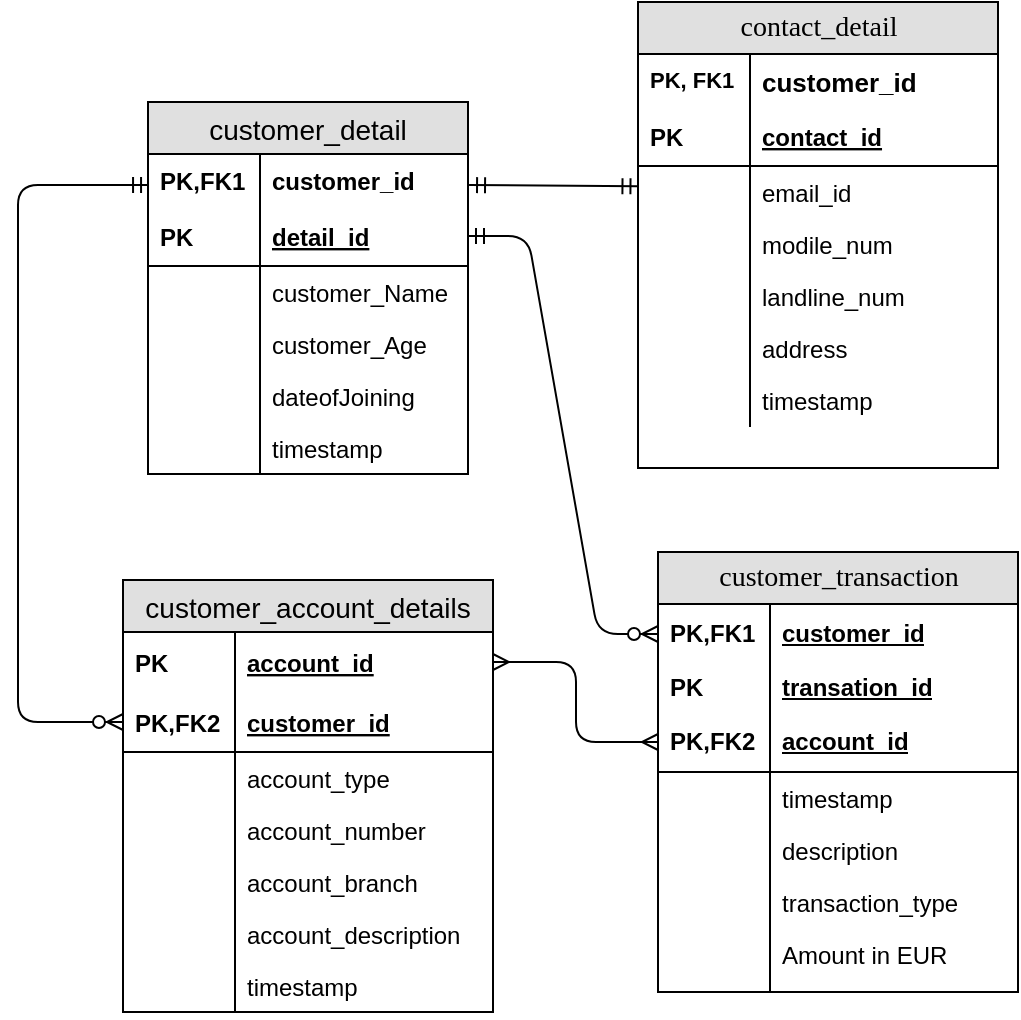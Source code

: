 <mxfile version="10.6.7" type="device"><diagram name="Page-1" id="e56a1550-8fbb-45ad-956c-1786394a9013"><mxGraphModel dx="988" dy="512" grid="1" gridSize="10" guides="1" tooltips="1" connect="1" arrows="1" fold="1" page="1" pageScale="1" pageWidth="1100" pageHeight="850" background="#ffffff" math="0" shadow="0"><root><mxCell id="0"/><mxCell id="1" parent="0"/><mxCell id="2e49270ec7c68f3f-1" value="contact_detail" style="swimlane;html=1;fontStyle=0;childLayout=stackLayout;horizontal=1;startSize=26;fillColor=#e0e0e0;horizontalStack=0;resizeParent=1;resizeLast=0;collapsible=1;marginBottom=0;swimlaneFillColor=#ffffff;align=center;rounded=0;shadow=0;comic=0;labelBackgroundColor=none;strokeColor=#000000;strokeWidth=1;fontFamily=Verdana;fontSize=14;fontColor=#000000;" parent="1" vertex="1"><mxGeometry x="560" y="40" width="180" height="233" as="geometry"/></mxCell><mxCell id="7TJGzIb4LoLzp9i0lDRd-2" value="customer_id" style="shape=partialRectangle;top=0;left=0;right=0;bottom=0;html=1;align=left;verticalAlign=top;fillColor=none;spacingLeft=60;spacingRight=4;whiteSpace=wrap;overflow=hidden;rotatable=0;points=[[0,0.5],[1,0.5]];portConstraint=eastwest;dropTarget=0;fontSize=13;fontStyle=1" vertex="1" parent="2e49270ec7c68f3f-1"><mxGeometry y="26" width="180" height="26" as="geometry"/></mxCell><mxCell id="7TJGzIb4LoLzp9i0lDRd-3" value="PK, FK1" style="shape=partialRectangle;top=0;left=0;bottom=0;html=1;fillColor=none;align=left;verticalAlign=top;spacingLeft=4;spacingRight=4;whiteSpace=wrap;overflow=hidden;rotatable=0;points=[];portConstraint=eastwest;part=1;fontSize=11;fontStyle=1" vertex="1" connectable="0" parent="7TJGzIb4LoLzp9i0lDRd-2"><mxGeometry width="56" height="26" as="geometry"/></mxCell><mxCell id="JA86nlR9Gm2mFQXW-HKh-41" value="contact_id" style="shape=partialRectangle;top=0;left=0;right=0;bottom=1;align=left;verticalAlign=middle;fillColor=none;spacingLeft=60;spacingRight=4;overflow=hidden;rotatable=0;points=[[0,0.5],[1,0.5]];portConstraint=eastwest;dropTarget=0;fontStyle=5;fontSize=12;" parent="2e49270ec7c68f3f-1" vertex="1"><mxGeometry y="52" width="180" height="30" as="geometry"/></mxCell><mxCell id="JA86nlR9Gm2mFQXW-HKh-42" value="PK" style="shape=partialRectangle;fontStyle=1;top=0;left=0;bottom=0;fillColor=none;align=left;verticalAlign=middle;spacingLeft=4;spacingRight=4;overflow=hidden;rotatable=0;points=[];portConstraint=eastwest;part=1;fontSize=12;" parent="JA86nlR9Gm2mFQXW-HKh-41" vertex="1" connectable="0"><mxGeometry width="56" height="30" as="geometry"/></mxCell><mxCell id="2e49270ec7c68f3f-6" value="email_id" style="shape=partialRectangle;top=0;left=0;right=0;bottom=0;html=1;align=left;verticalAlign=top;fillColor=none;spacingLeft=60;spacingRight=4;whiteSpace=wrap;overflow=hidden;rotatable=0;points=[[0,0.5],[1,0.5]];portConstraint=eastwest;dropTarget=0;" parent="2e49270ec7c68f3f-1" vertex="1"><mxGeometry y="82" width="180" height="26" as="geometry"/></mxCell><mxCell id="2e49270ec7c68f3f-7" value="" style="shape=partialRectangle;top=0;left=0;bottom=0;html=1;fillColor=none;align=left;verticalAlign=top;spacingLeft=4;spacingRight=4;whiteSpace=wrap;overflow=hidden;rotatable=0;points=[];portConstraint=eastwest;part=1;" parent="2e49270ec7c68f3f-6" vertex="1" connectable="0"><mxGeometry width="56" height="26" as="geometry"/></mxCell><mxCell id="cluOiHIAMKv46wuQ9oC7-1" value="modile_num" style="shape=partialRectangle;top=0;left=0;right=0;bottom=0;html=1;align=left;verticalAlign=top;fillColor=none;spacingLeft=60;spacingRight=4;whiteSpace=wrap;overflow=hidden;rotatable=0;points=[[0,0.5],[1,0.5]];portConstraint=eastwest;dropTarget=0;" parent="2e49270ec7c68f3f-1" vertex="1"><mxGeometry y="108" width="180" height="26" as="geometry"/></mxCell><mxCell id="cluOiHIAMKv46wuQ9oC7-2" value="" style="shape=partialRectangle;top=0;left=0;bottom=0;html=1;fillColor=none;align=left;verticalAlign=top;spacingLeft=4;spacingRight=4;whiteSpace=wrap;overflow=hidden;rotatable=0;points=[];portConstraint=eastwest;part=1;" parent="cluOiHIAMKv46wuQ9oC7-1" vertex="1" connectable="0"><mxGeometry width="56" height="26" as="geometry"/></mxCell><mxCell id="cluOiHIAMKv46wuQ9oC7-5" value="landline_num" style="shape=partialRectangle;top=0;left=0;right=0;bottom=0;html=1;align=left;verticalAlign=top;fillColor=none;spacingLeft=60;spacingRight=4;whiteSpace=wrap;overflow=hidden;rotatable=0;points=[[0,0.5],[1,0.5]];portConstraint=eastwest;dropTarget=0;" parent="2e49270ec7c68f3f-1" vertex="1"><mxGeometry y="134" width="180" height="26" as="geometry"/></mxCell><mxCell id="cluOiHIAMKv46wuQ9oC7-6" value="" style="shape=partialRectangle;top=0;left=0;bottom=0;html=1;fillColor=none;align=left;verticalAlign=top;spacingLeft=4;spacingRight=4;whiteSpace=wrap;overflow=hidden;rotatable=0;points=[];portConstraint=eastwest;part=1;" parent="cluOiHIAMKv46wuQ9oC7-5" vertex="1" connectable="0"><mxGeometry width="56" height="26" as="geometry"/></mxCell><mxCell id="cluOiHIAMKv46wuQ9oC7-3" value="address" style="shape=partialRectangle;top=0;left=0;right=0;bottom=0;html=1;align=left;verticalAlign=top;fillColor=none;spacingLeft=60;spacingRight=4;whiteSpace=wrap;overflow=hidden;rotatable=0;points=[[0,0.5],[1,0.5]];portConstraint=eastwest;dropTarget=0;" parent="2e49270ec7c68f3f-1" vertex="1"><mxGeometry y="160" width="180" height="26" as="geometry"/></mxCell><mxCell id="cluOiHIAMKv46wuQ9oC7-4" value="" style="shape=partialRectangle;top=0;left=0;bottom=0;html=1;fillColor=none;align=left;verticalAlign=top;spacingLeft=4;spacingRight=4;whiteSpace=wrap;overflow=hidden;rotatable=0;points=[];portConstraint=eastwest;part=1;" parent="cluOiHIAMKv46wuQ9oC7-3" vertex="1" connectable="0"><mxGeometry width="56" height="26" as="geometry"/></mxCell><mxCell id="cluOiHIAMKv46wuQ9oC7-58" value="timestamp" style="shape=partialRectangle;top=0;left=0;right=0;bottom=0;html=1;align=left;verticalAlign=top;fillColor=none;spacingLeft=60;spacingRight=4;whiteSpace=wrap;overflow=hidden;rotatable=0;points=[[0,0.5],[1,0.5]];portConstraint=eastwest;dropTarget=0;" parent="2e49270ec7c68f3f-1" vertex="1"><mxGeometry y="186" width="180" height="26" as="geometry"/></mxCell><mxCell id="cluOiHIAMKv46wuQ9oC7-59" value="" style="shape=partialRectangle;top=0;left=0;bottom=0;html=1;fillColor=none;align=left;verticalAlign=top;spacingLeft=4;spacingRight=4;whiteSpace=wrap;overflow=hidden;rotatable=0;points=[];portConstraint=eastwest;part=1;" parent="cluOiHIAMKv46wuQ9oC7-58" vertex="1" connectable="0"><mxGeometry width="56" height="26" as="geometry"/></mxCell><mxCell id="2e49270ec7c68f3f-48" value="customer_transaction" style="swimlane;html=1;fontStyle=0;childLayout=stackLayout;horizontal=1;startSize=26;fillColor=#e0e0e0;horizontalStack=0;resizeParent=1;resizeLast=0;collapsible=1;marginBottom=0;swimlaneFillColor=#ffffff;align=center;rounded=0;shadow=0;comic=0;labelBackgroundColor=none;strokeColor=#000000;strokeWidth=1;fontFamily=Verdana;fontSize=14;fontColor=#000000;" parent="1" vertex="1"><mxGeometry x="570" y="315" width="180" height="220" as="geometry"/></mxCell><mxCell id="2e49270ec7c68f3f-49" value="customer_id" style="shape=partialRectangle;top=0;left=0;right=0;bottom=0;html=1;align=left;verticalAlign=middle;fillColor=none;spacingLeft=60;spacingRight=4;whiteSpace=wrap;overflow=hidden;rotatable=0;points=[[0,0.5],[1,0.5]];portConstraint=eastwest;dropTarget=0;fontStyle=5;" parent="2e49270ec7c68f3f-48" vertex="1"><mxGeometry y="26" width="180" height="30" as="geometry"/></mxCell><mxCell id="2e49270ec7c68f3f-50" value="PK,FK1" style="shape=partialRectangle;fontStyle=1;top=0;left=0;bottom=0;html=1;fillColor=none;align=left;verticalAlign=middle;spacingLeft=4;spacingRight=4;whiteSpace=wrap;overflow=hidden;rotatable=0;points=[];portConstraint=eastwest;part=1;" parent="2e49270ec7c68f3f-49" vertex="1" connectable="0"><mxGeometry width="56" height="30" as="geometry"/></mxCell><mxCell id="cluOiHIAMKv46wuQ9oC7-22" value="transation_id" style="shape=partialRectangle;top=0;left=0;right=0;bottom=0;html=1;align=left;verticalAlign=middle;fillColor=none;spacingLeft=60;spacingRight=4;whiteSpace=wrap;overflow=hidden;rotatable=0;points=[[0,0.5],[1,0.5]];portConstraint=eastwest;dropTarget=0;fontStyle=5;" parent="2e49270ec7c68f3f-48" vertex="1"><mxGeometry y="56" width="180" height="24" as="geometry"/></mxCell><mxCell id="cluOiHIAMKv46wuQ9oC7-23" value="PK" style="shape=partialRectangle;fontStyle=1;top=0;left=0;bottom=0;html=1;fillColor=none;align=left;verticalAlign=middle;spacingLeft=4;spacingRight=4;whiteSpace=wrap;overflow=hidden;rotatable=0;points=[];portConstraint=eastwest;part=1;" parent="cluOiHIAMKv46wuQ9oC7-22" vertex="1" connectable="0"><mxGeometry width="56" height="24" as="geometry"/></mxCell><mxCell id="2e49270ec7c68f3f-51" value="account_id" style="shape=partialRectangle;top=0;left=0;right=0;bottom=1;html=1;align=left;verticalAlign=middle;fillColor=none;spacingLeft=60;spacingRight=4;whiteSpace=wrap;overflow=hidden;rotatable=0;points=[[0,0.5],[1,0.5]];portConstraint=eastwest;dropTarget=0;fontStyle=5;" parent="2e49270ec7c68f3f-48" vertex="1"><mxGeometry y="80" width="180" height="30" as="geometry"/></mxCell><mxCell id="2e49270ec7c68f3f-52" value="PK,FK2" style="shape=partialRectangle;fontStyle=1;top=0;left=0;bottom=0;html=1;fillColor=none;align=left;verticalAlign=middle;spacingLeft=4;spacingRight=4;whiteSpace=wrap;overflow=hidden;rotatable=0;points=[];portConstraint=eastwest;part=1;" parent="2e49270ec7c68f3f-51" vertex="1" connectable="0"><mxGeometry width="56" height="30" as="geometry"/></mxCell><mxCell id="cluOiHIAMKv46wuQ9oC7-38" value="timestamp" style="shape=partialRectangle;top=0;left=0;right=0;bottom=0;html=1;align=left;verticalAlign=top;fillColor=none;spacingLeft=60;spacingRight=4;whiteSpace=wrap;overflow=hidden;rotatable=0;points=[[0,0.5],[1,0.5]];portConstraint=eastwest;dropTarget=0;" parent="2e49270ec7c68f3f-48" vertex="1"><mxGeometry y="110" width="180" height="26" as="geometry"/></mxCell><mxCell id="cluOiHIAMKv46wuQ9oC7-39" value="" style="shape=partialRectangle;top=0;left=0;bottom=0;html=1;fillColor=none;align=left;verticalAlign=top;spacingLeft=4;spacingRight=4;whiteSpace=wrap;overflow=hidden;rotatable=0;points=[];portConstraint=eastwest;part=1;" parent="cluOiHIAMKv46wuQ9oC7-38" vertex="1" connectable="0"><mxGeometry width="56" height="26" as="geometry"/></mxCell><mxCell id="cluOiHIAMKv46wuQ9oC7-42" value="description" style="shape=partialRectangle;top=0;left=0;right=0;bottom=0;html=1;align=left;verticalAlign=top;fillColor=none;spacingLeft=60;spacingRight=4;whiteSpace=wrap;overflow=hidden;rotatable=0;points=[[0,0.5],[1,0.5]];portConstraint=eastwest;dropTarget=0;" parent="2e49270ec7c68f3f-48" vertex="1"><mxGeometry y="136" width="180" height="26" as="geometry"/></mxCell><mxCell id="cluOiHIAMKv46wuQ9oC7-43" value="" style="shape=partialRectangle;top=0;left=0;bottom=0;html=1;fillColor=none;align=left;verticalAlign=top;spacingLeft=4;spacingRight=4;whiteSpace=wrap;overflow=hidden;rotatable=0;points=[];portConstraint=eastwest;part=1;" parent="cluOiHIAMKv46wuQ9oC7-42" vertex="1" connectable="0"><mxGeometry width="56" height="26" as="geometry"/></mxCell><mxCell id="2e49270ec7c68f3f-53" value="transaction_type" style="shape=partialRectangle;top=0;left=0;right=0;bottom=0;html=1;align=left;verticalAlign=top;fillColor=none;spacingLeft=60;spacingRight=4;whiteSpace=wrap;overflow=hidden;rotatable=0;points=[[0,0.5],[1,0.5]];portConstraint=eastwest;dropTarget=0;" parent="2e49270ec7c68f3f-48" vertex="1"><mxGeometry y="162" width="180" height="26" as="geometry"/></mxCell><mxCell id="2e49270ec7c68f3f-54" value="" style="shape=partialRectangle;top=0;left=0;bottom=0;html=1;fillColor=none;align=left;verticalAlign=top;spacingLeft=4;spacingRight=4;whiteSpace=wrap;overflow=hidden;rotatable=0;points=[];portConstraint=eastwest;part=1;" parent="2e49270ec7c68f3f-53" vertex="1" connectable="0"><mxGeometry width="56" height="26" as="geometry"/></mxCell><mxCell id="cluOiHIAMKv46wuQ9oC7-40" value="Amount in EUR" style="shape=partialRectangle;top=0;left=0;right=0;bottom=0;html=1;align=left;verticalAlign=top;fillColor=none;spacingLeft=60;spacingRight=4;whiteSpace=wrap;overflow=hidden;rotatable=0;points=[[0,0.5],[1,0.5]];portConstraint=eastwest;dropTarget=0;" parent="2e49270ec7c68f3f-48" vertex="1"><mxGeometry y="188" width="180" height="32" as="geometry"/></mxCell><mxCell id="cluOiHIAMKv46wuQ9oC7-41" value="" style="shape=partialRectangle;top=0;left=0;bottom=0;html=1;fillColor=none;align=left;verticalAlign=top;spacingLeft=4;spacingRight=4;whiteSpace=wrap;overflow=hidden;rotatable=0;points=[];portConstraint=eastwest;part=1;" parent="cluOiHIAMKv46wuQ9oC7-40" vertex="1" connectable="0"><mxGeometry width="56" height="32" as="geometry"/></mxCell><mxCell id="cluOiHIAMKv46wuQ9oC7-10" value="customer_account_details" style="swimlane;fontStyle=0;childLayout=stackLayout;horizontal=1;startSize=26;fillColor=#e0e0e0;horizontalStack=0;resizeParent=1;resizeParentMax=0;resizeLast=0;collapsible=1;marginBottom=0;swimlaneFillColor=#ffffff;align=center;fontSize=14;" parent="1" vertex="1"><mxGeometry x="302.5" y="329" width="185" height="216" as="geometry"/></mxCell><mxCell id="cluOiHIAMKv46wuQ9oC7-11" value="account_id" style="shape=partialRectangle;top=0;left=0;right=0;bottom=0;align=left;verticalAlign=middle;fillColor=none;spacingLeft=60;spacingRight=4;overflow=hidden;rotatable=0;points=[[0,0.5],[1,0.5]];portConstraint=eastwest;dropTarget=0;fontStyle=5;fontSize=12;" parent="cluOiHIAMKv46wuQ9oC7-10" vertex="1"><mxGeometry y="26" width="185" height="30" as="geometry"/></mxCell><mxCell id="cluOiHIAMKv46wuQ9oC7-12" value="PK" style="shape=partialRectangle;fontStyle=1;top=0;left=0;bottom=0;fillColor=none;align=left;verticalAlign=middle;spacingLeft=4;spacingRight=4;overflow=hidden;rotatable=0;points=[];portConstraint=eastwest;part=1;fontSize=12;" parent="cluOiHIAMKv46wuQ9oC7-11" vertex="1" connectable="0"><mxGeometry width="56" height="30" as="geometry"/></mxCell><mxCell id="cluOiHIAMKv46wuQ9oC7-13" value="customer_id" style="shape=partialRectangle;top=0;left=0;right=0;bottom=1;align=left;verticalAlign=middle;fillColor=none;spacingLeft=60;spacingRight=4;overflow=hidden;rotatable=0;points=[[0,0.5],[1,0.5]];portConstraint=eastwest;dropTarget=0;fontStyle=5;fontSize=12;" parent="cluOiHIAMKv46wuQ9oC7-10" vertex="1"><mxGeometry y="56" width="185" height="30" as="geometry"/></mxCell><mxCell id="cluOiHIAMKv46wuQ9oC7-14" value="PK,FK2" style="shape=partialRectangle;fontStyle=1;top=0;left=0;bottom=0;fillColor=none;align=left;verticalAlign=middle;spacingLeft=4;spacingRight=4;overflow=hidden;rotatable=0;points=[];portConstraint=eastwest;part=1;fontSize=12;" parent="cluOiHIAMKv46wuQ9oC7-13" vertex="1" connectable="0"><mxGeometry width="56" height="30" as="geometry"/></mxCell><mxCell id="cluOiHIAMKv46wuQ9oC7-48" value="account_type" style="shape=partialRectangle;top=0;left=0;right=0;bottom=0;align=left;verticalAlign=top;fillColor=none;spacingLeft=60;spacingRight=4;overflow=hidden;rotatable=0;points=[[0,0.5],[1,0.5]];portConstraint=eastwest;dropTarget=0;fontSize=12;" parent="cluOiHIAMKv46wuQ9oC7-10" vertex="1"><mxGeometry y="86" width="185" height="26" as="geometry"/></mxCell><mxCell id="cluOiHIAMKv46wuQ9oC7-49" value="" style="shape=partialRectangle;top=0;left=0;bottom=0;fillColor=none;align=left;verticalAlign=top;spacingLeft=4;spacingRight=4;overflow=hidden;rotatable=0;points=[];portConstraint=eastwest;part=1;fontSize=12;" parent="cluOiHIAMKv46wuQ9oC7-48" vertex="1" connectable="0"><mxGeometry width="56" height="26" as="geometry"/></mxCell><mxCell id="cluOiHIAMKv46wuQ9oC7-15" value="account_number" style="shape=partialRectangle;top=0;left=0;right=0;bottom=0;align=left;verticalAlign=top;fillColor=none;spacingLeft=60;spacingRight=4;overflow=hidden;rotatable=0;points=[[0,0.5],[1,0.5]];portConstraint=eastwest;dropTarget=0;fontSize=12;" parent="cluOiHIAMKv46wuQ9oC7-10" vertex="1"><mxGeometry y="112" width="185" height="26" as="geometry"/></mxCell><mxCell id="cluOiHIAMKv46wuQ9oC7-16" value="" style="shape=partialRectangle;top=0;left=0;bottom=0;fillColor=none;align=left;verticalAlign=top;spacingLeft=4;spacingRight=4;overflow=hidden;rotatable=0;points=[];portConstraint=eastwest;part=1;fontSize=12;" parent="cluOiHIAMKv46wuQ9oC7-15" vertex="1" connectable="0"><mxGeometry width="56" height="26" as="geometry"/></mxCell><mxCell id="cluOiHIAMKv46wuQ9oC7-52" value="account_branch" style="shape=partialRectangle;top=0;left=0;right=0;bottom=0;align=left;verticalAlign=top;fillColor=none;spacingLeft=60;spacingRight=4;overflow=hidden;rotatable=0;points=[[0,0.5],[1,0.5]];portConstraint=eastwest;dropTarget=0;fontSize=12;" parent="cluOiHIAMKv46wuQ9oC7-10" vertex="1"><mxGeometry y="138" width="185" height="26" as="geometry"/></mxCell><mxCell id="cluOiHIAMKv46wuQ9oC7-53" value="" style="shape=partialRectangle;top=0;left=0;bottom=0;fillColor=none;align=left;verticalAlign=top;spacingLeft=4;spacingRight=4;overflow=hidden;rotatable=0;points=[];portConstraint=eastwest;part=1;fontSize=12;" parent="cluOiHIAMKv46wuQ9oC7-52" vertex="1" connectable="0"><mxGeometry width="56" height="26" as="geometry"/></mxCell><mxCell id="cluOiHIAMKv46wuQ9oC7-54" value="account_description" style="shape=partialRectangle;top=0;left=0;right=0;bottom=0;align=left;verticalAlign=top;fillColor=none;spacingLeft=60;spacingRight=4;overflow=hidden;rotatable=0;points=[[0,0.5],[1,0.5]];portConstraint=eastwest;dropTarget=0;fontSize=12;" parent="cluOiHIAMKv46wuQ9oC7-10" vertex="1"><mxGeometry y="164" width="185" height="26" as="geometry"/></mxCell><mxCell id="cluOiHIAMKv46wuQ9oC7-55" value="" style="shape=partialRectangle;top=0;left=0;bottom=0;fillColor=none;align=left;verticalAlign=top;spacingLeft=4;spacingRight=4;overflow=hidden;rotatable=0;points=[];portConstraint=eastwest;part=1;fontSize=12;" parent="cluOiHIAMKv46wuQ9oC7-54" vertex="1" connectable="0"><mxGeometry width="56" height="26" as="geometry"/></mxCell><mxCell id="JA86nlR9Gm2mFQXW-HKh-1" value="timestamp" style="shape=partialRectangle;top=0;left=0;right=0;bottom=0;align=left;verticalAlign=top;fillColor=none;spacingLeft=60;spacingRight=4;overflow=hidden;rotatable=0;points=[[0,0.5],[1,0.5]];portConstraint=eastwest;dropTarget=0;fontSize=12;" parent="cluOiHIAMKv46wuQ9oC7-10" vertex="1"><mxGeometry y="190" width="185" height="26" as="geometry"/></mxCell><mxCell id="JA86nlR9Gm2mFQXW-HKh-2" value="" style="shape=partialRectangle;top=0;left=0;bottom=0;fillColor=none;align=left;verticalAlign=top;spacingLeft=4;spacingRight=4;overflow=hidden;rotatable=0;points=[];portConstraint=eastwest;part=1;fontSize=12;" parent="JA86nlR9Gm2mFQXW-HKh-1" vertex="1" connectable="0"><mxGeometry width="56" height="26" as="geometry"/></mxCell><mxCell id="cluOiHIAMKv46wuQ9oC7-19" value="" style="fontSize=12;html=1;endArrow=ERmany;startArrow=ERmany;entryX=1;entryY=0.5;entryDx=0;entryDy=0;exitX=0;exitY=0.5;exitDx=0;exitDy=0;edgeStyle=elbowEdgeStyle;" parent="1" source="2e49270ec7c68f3f-51" target="cluOiHIAMKv46wuQ9oC7-11" edge="1"><mxGeometry width="100" height="100" relative="1" as="geometry"><mxPoint x="640" y="243" as="sourcePoint"/><mxPoint x="808" y="209" as="targetPoint"/></mxGeometry></mxCell><mxCell id="cluOiHIAMKv46wuQ9oC7-30" value="" style="fontSize=12;html=1;endArrow=ERmandOne;startArrow=ERmandOne;exitX=0;exitY=0.5;exitDx=0;exitDy=0;entryX=1;entryY=0.5;entryDx=0;entryDy=0;" parent="1" edge="1"><mxGeometry width="100" height="100" relative="1" as="geometry"><mxPoint x="560.235" y="132.176" as="sourcePoint"/><mxPoint x="475.529" y="131.529" as="targetPoint"/></mxGeometry></mxCell><mxCell id="cluOiHIAMKv46wuQ9oC7-32" value="" style="fontSize=12;html=1;endArrow=ERzeroToMany;startArrow=ERmandOne;entryX=0;entryY=0.5;entryDx=0;entryDy=0;exitX=0;exitY=0.5;exitDx=0;exitDy=0;edgeStyle=elbowEdgeStyle;" parent="1" target="cluOiHIAMKv46wuQ9oC7-13" edge="1"><mxGeometry width="100" height="100" relative="1" as="geometry"><mxPoint x="315.529" y="131.529" as="sourcePoint"/><mxPoint x="430" y="280" as="targetPoint"/><Array as="points"><mxPoint x="250" y="260"/></Array></mxGeometry></mxCell><mxCell id="JA86nlR9Gm2mFQXW-HKh-7" value="customer_detail" style="swimlane;fontStyle=0;childLayout=stackLayout;horizontal=1;startSize=26;fillColor=#e0e0e0;horizontalStack=0;resizeParent=1;resizeParentMax=0;resizeLast=0;collapsible=1;marginBottom=0;swimlaneFillColor=#ffffff;align=center;fontSize=14;" parent="1" vertex="1"><mxGeometry x="315" y="90" width="160" height="186" as="geometry"/></mxCell><mxCell id="JA86nlR9Gm2mFQXW-HKh-37" value="customer_id" style="shape=partialRectangle;top=0;left=0;right=0;bottom=0;align=left;verticalAlign=top;fillColor=none;spacingLeft=60;spacingRight=4;overflow=hidden;rotatable=0;points=[[0,0.5],[1,0.5]];portConstraint=eastwest;dropTarget=0;fontSize=12;fontStyle=1" parent="JA86nlR9Gm2mFQXW-HKh-7" vertex="1"><mxGeometry y="26" width="160" height="26" as="geometry"/></mxCell><mxCell id="JA86nlR9Gm2mFQXW-HKh-38" value="PK,FK1" style="shape=partialRectangle;top=0;left=0;bottom=0;fillColor=none;align=left;verticalAlign=top;spacingLeft=4;spacingRight=4;overflow=hidden;rotatable=0;points=[];portConstraint=eastwest;part=1;fontSize=12;fontStyle=1" parent="JA86nlR9Gm2mFQXW-HKh-37" vertex="1" connectable="0"><mxGeometry width="56" height="26" as="geometry"/></mxCell><mxCell id="JA86nlR9Gm2mFQXW-HKh-10" value="detail_id" style="shape=partialRectangle;top=0;left=0;right=0;bottom=1;align=left;verticalAlign=middle;fillColor=none;spacingLeft=60;spacingRight=4;overflow=hidden;rotatable=0;points=[[0,0.5],[1,0.5]];portConstraint=eastwest;dropTarget=0;fontStyle=5;fontSize=12;" parent="JA86nlR9Gm2mFQXW-HKh-7" vertex="1"><mxGeometry y="52" width="160" height="30" as="geometry"/></mxCell><mxCell id="JA86nlR9Gm2mFQXW-HKh-11" value="PK" style="shape=partialRectangle;fontStyle=1;top=0;left=0;bottom=0;fillColor=none;align=left;verticalAlign=middle;spacingLeft=4;spacingRight=4;overflow=hidden;rotatable=0;points=[];portConstraint=eastwest;part=1;fontSize=12;" parent="JA86nlR9Gm2mFQXW-HKh-10" vertex="1" connectable="0"><mxGeometry width="56" height="30" as="geometry"/></mxCell><mxCell id="JA86nlR9Gm2mFQXW-HKh-12" value="customer_Name" style="shape=partialRectangle;top=0;left=0;right=0;bottom=0;align=left;verticalAlign=top;fillColor=none;spacingLeft=60;spacingRight=4;overflow=hidden;rotatable=0;points=[[0,0.5],[1,0.5]];portConstraint=eastwest;dropTarget=0;fontSize=12;" parent="JA86nlR9Gm2mFQXW-HKh-7" vertex="1"><mxGeometry y="82" width="160" height="26" as="geometry"/></mxCell><mxCell id="JA86nlR9Gm2mFQXW-HKh-13" value="" style="shape=partialRectangle;top=0;left=0;bottom=0;fillColor=none;align=left;verticalAlign=top;spacingLeft=4;spacingRight=4;overflow=hidden;rotatable=0;points=[];portConstraint=eastwest;part=1;fontSize=12;" parent="JA86nlR9Gm2mFQXW-HKh-12" vertex="1" connectable="0"><mxGeometry width="56" height="26" as="geometry"/></mxCell><mxCell id="JA86nlR9Gm2mFQXW-HKh-14" value="customer_Age" style="shape=partialRectangle;top=0;left=0;right=0;bottom=0;align=left;verticalAlign=top;fillColor=none;spacingLeft=60;spacingRight=4;overflow=hidden;rotatable=0;points=[[0,0.5],[1,0.5]];portConstraint=eastwest;dropTarget=0;fontSize=12;" parent="JA86nlR9Gm2mFQXW-HKh-7" vertex="1"><mxGeometry y="108" width="160" height="26" as="geometry"/></mxCell><mxCell id="JA86nlR9Gm2mFQXW-HKh-15" value="" style="shape=partialRectangle;top=0;left=0;bottom=0;fillColor=none;align=left;verticalAlign=top;spacingLeft=4;spacingRight=4;overflow=hidden;rotatable=0;points=[];portConstraint=eastwest;part=1;fontSize=12;" parent="JA86nlR9Gm2mFQXW-HKh-14" vertex="1" connectable="0"><mxGeometry width="56" height="26" as="geometry"/></mxCell><mxCell id="JA86nlR9Gm2mFQXW-HKh-16" value="dateofJoining&#10;" style="shape=partialRectangle;top=0;left=0;right=0;bottom=0;align=left;verticalAlign=top;fillColor=none;spacingLeft=60;spacingRight=4;overflow=hidden;rotatable=0;points=[[0,0.5],[1,0.5]];portConstraint=eastwest;dropTarget=0;fontSize=12;" parent="JA86nlR9Gm2mFQXW-HKh-7" vertex="1"><mxGeometry y="134" width="160" height="26" as="geometry"/></mxCell><mxCell id="JA86nlR9Gm2mFQXW-HKh-17" value="" style="shape=partialRectangle;top=0;left=0;bottom=0;fillColor=none;align=left;verticalAlign=top;spacingLeft=4;spacingRight=4;overflow=hidden;rotatable=0;points=[];portConstraint=eastwest;part=1;fontSize=12;" parent="JA86nlR9Gm2mFQXW-HKh-16" vertex="1" connectable="0"><mxGeometry width="56" height="26" as="geometry"/></mxCell><mxCell id="JA86nlR9Gm2mFQXW-HKh-18" value="timestamp&#10;" style="shape=partialRectangle;top=0;left=0;right=0;bottom=0;align=left;verticalAlign=top;fillColor=none;spacingLeft=60;spacingRight=4;overflow=hidden;rotatable=0;points=[[0,0.5],[1,0.5]];portConstraint=eastwest;dropTarget=0;fontSize=12;" parent="JA86nlR9Gm2mFQXW-HKh-7" vertex="1"><mxGeometry y="160" width="160" height="26" as="geometry"/></mxCell><mxCell id="JA86nlR9Gm2mFQXW-HKh-19" value="" style="shape=partialRectangle;top=0;left=0;bottom=0;fillColor=none;align=left;verticalAlign=top;spacingLeft=4;spacingRight=4;overflow=hidden;rotatable=0;points=[];portConstraint=eastwest;part=1;fontSize=12;" parent="JA86nlR9Gm2mFQXW-HKh-18" vertex="1" connectable="0"><mxGeometry width="56" height="26" as="geometry"/></mxCell><mxCell id="7TJGzIb4LoLzp9i0lDRd-1" value="" style="edgeStyle=entityRelationEdgeStyle;fontSize=12;html=1;endArrow=ERzeroToMany;startArrow=ERmandOne;entryX=0;entryY=0.5;entryDx=0;entryDy=0;exitX=1;exitY=0.5;exitDx=0;exitDy=0;" edge="1" parent="1" source="JA86nlR9Gm2mFQXW-HKh-10" target="2e49270ec7c68f3f-49"><mxGeometry width="100" height="100" relative="1" as="geometry"><mxPoint x="470" y="260" as="sourcePoint"/><mxPoint x="570" y="160" as="targetPoint"/></mxGeometry></mxCell></root></mxGraphModel></diagram></mxfile>